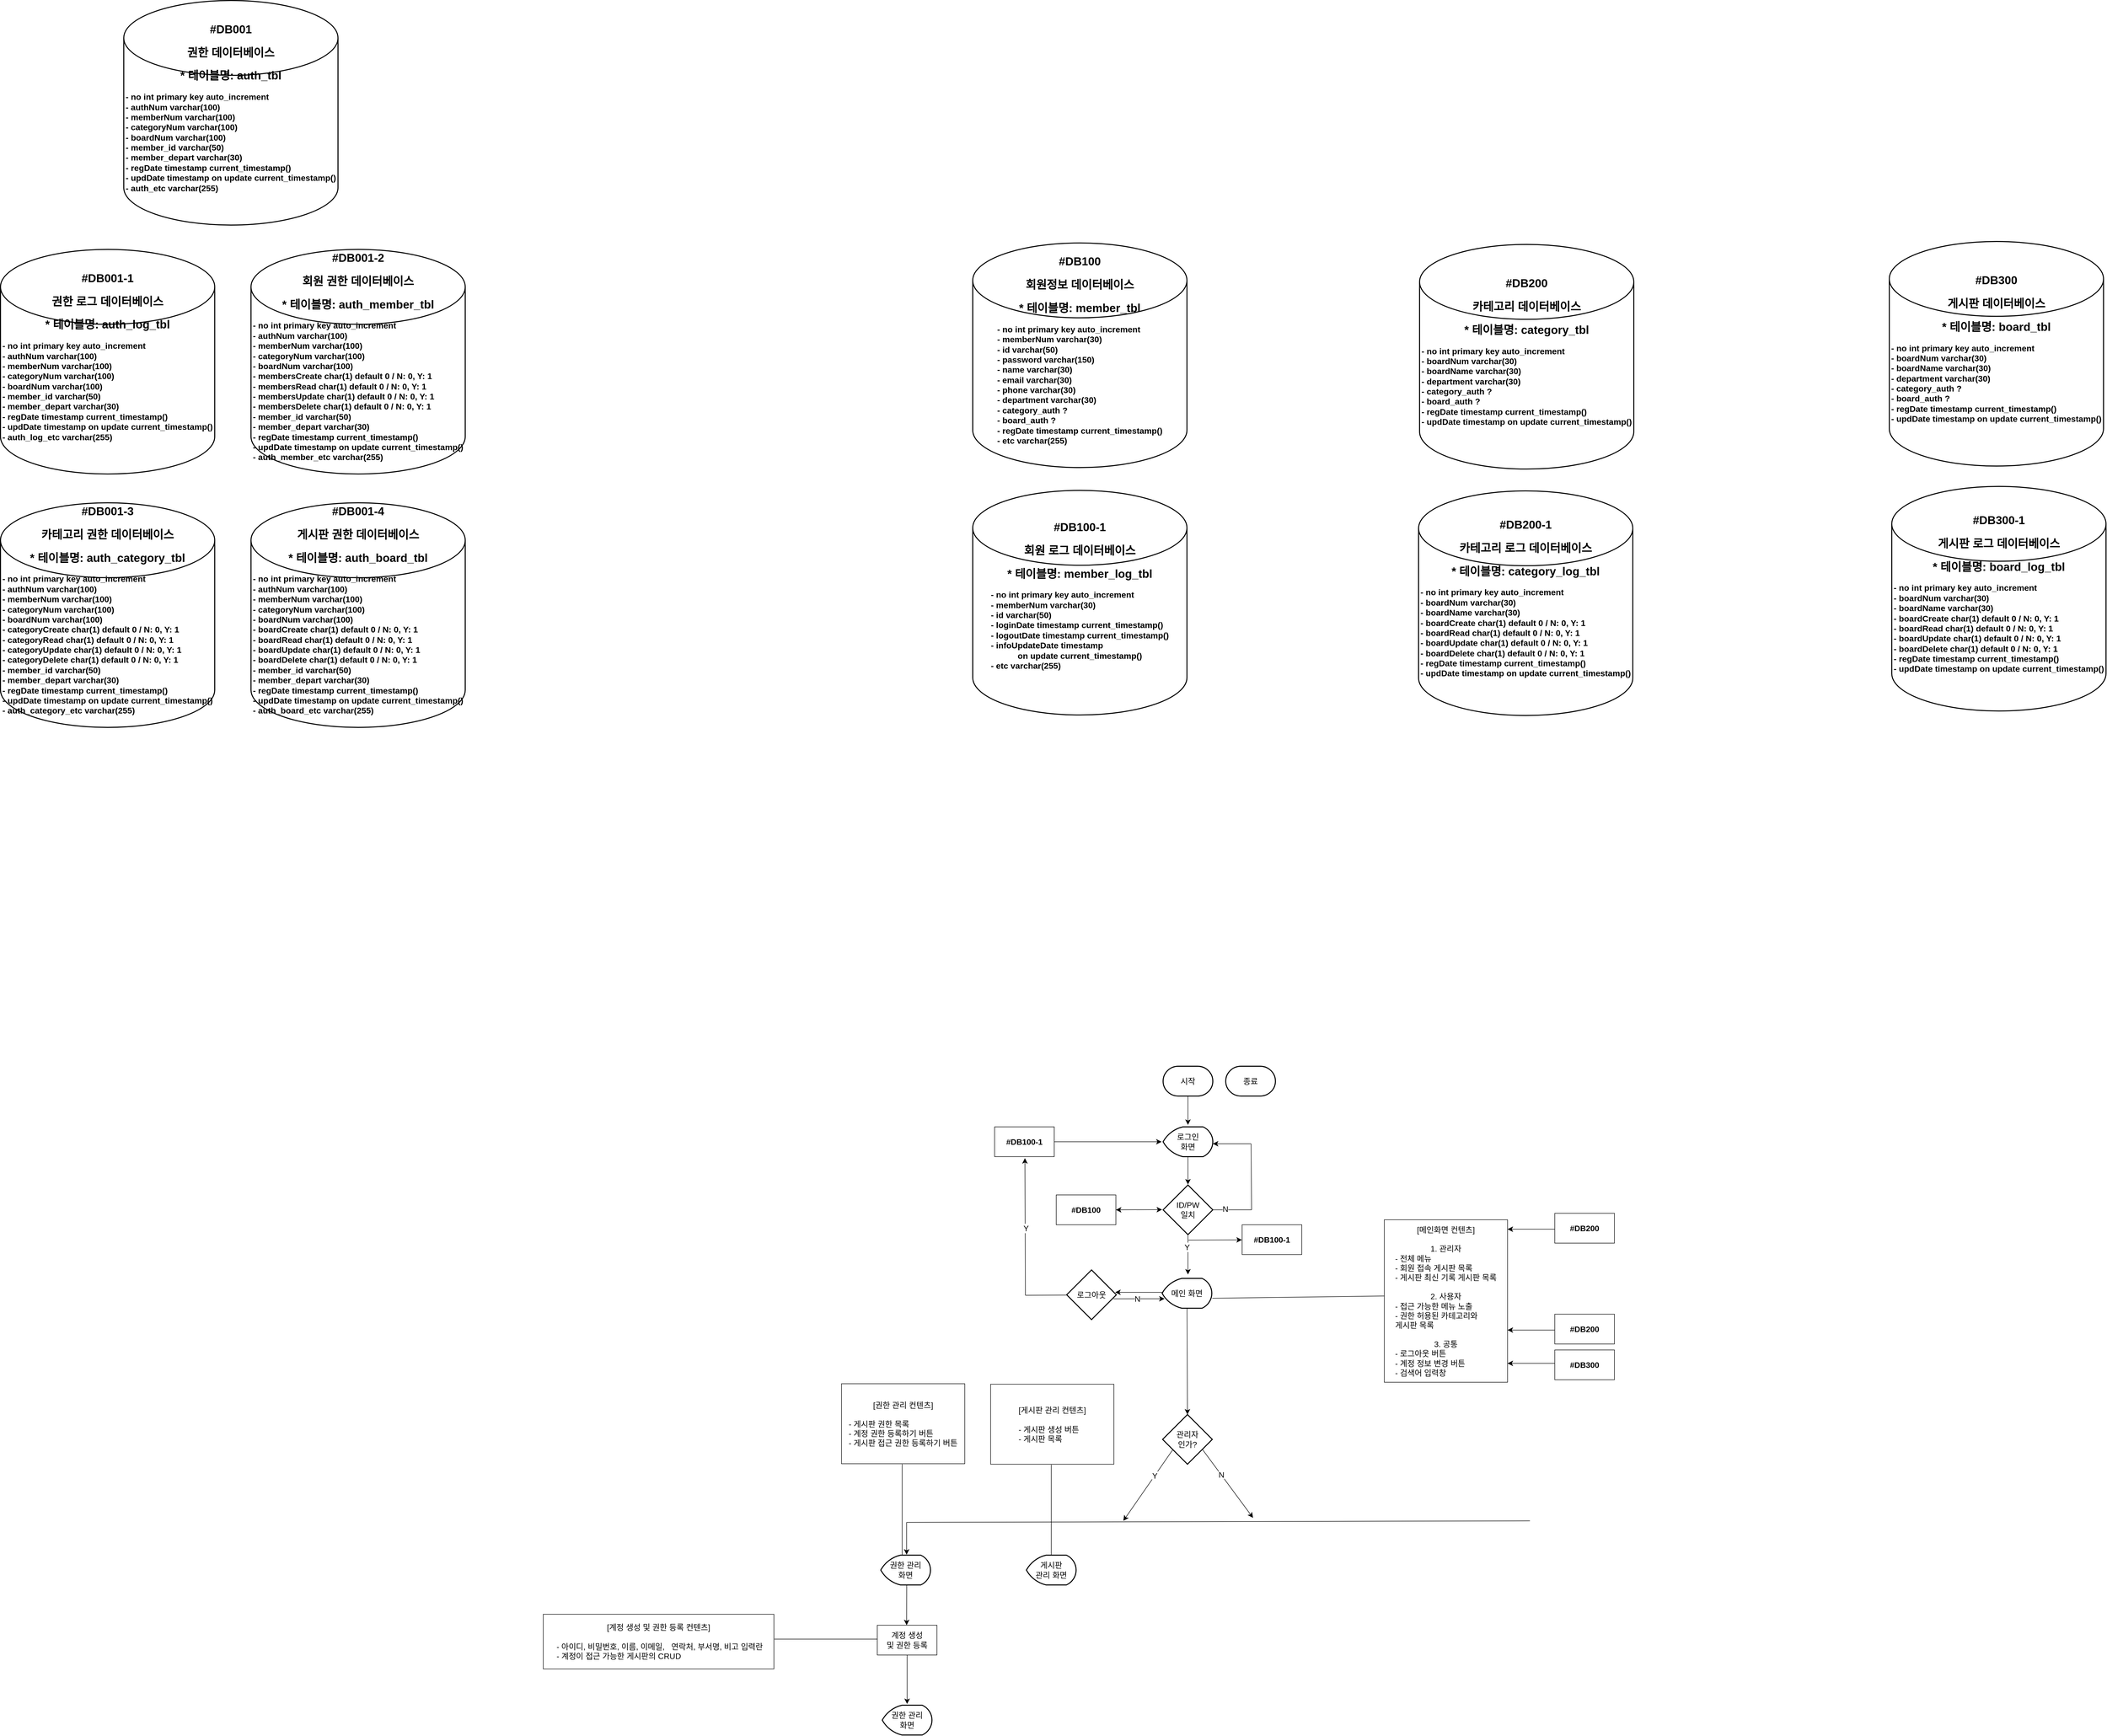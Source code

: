 <mxfile version="22.1.15" type="github">
  <diagram name="페이지-1" id="CfTsEdYrUQADP-SYxcvu">
    <mxGraphModel dx="3536" dy="3419" grid="0" gridSize="10" guides="1" tooltips="1" connect="1" arrows="1" fold="1" page="0" pageScale="1" pageWidth="827" pageHeight="1169" math="0" shadow="0">
      <root>
        <mxCell id="0" />
        <mxCell id="1" parent="0" />
        <mxCell id="3xwDAUw6dFbpl16PfHFc-6" style="edgeStyle=none;curved=1;rounded=0;orthogonalLoop=1;jettySize=auto;html=1;fontSize=12;startSize=8;endSize=8;" parent="1" edge="1">
          <mxGeometry relative="1" as="geometry">
            <mxPoint x="4" y="-309.996" as="targetPoint" />
            <mxPoint x="4" y="-367" as="sourcePoint" />
          </mxGeometry>
        </mxCell>
        <mxCell id="3xwDAUw6dFbpl16PfHFc-10" style="edgeStyle=none;curved=1;rounded=0;orthogonalLoop=1;jettySize=auto;html=1;fontSize=12;startSize=8;endSize=8;" parent="1" source="3xwDAUw6dFbpl16PfHFc-9" edge="1">
          <mxGeometry relative="1" as="geometry">
            <mxPoint x="4" y="-189.996" as="targetPoint" />
          </mxGeometry>
        </mxCell>
        <mxCell id="3xwDAUw6dFbpl16PfHFc-9" value="로그인&lt;br&gt;화면" style="strokeWidth=2;html=1;shape=mxgraph.flowchart.display;whiteSpace=wrap;fontSize=16;" parent="1" vertex="1">
          <mxGeometry x="-46" y="-306" width="100" height="60" as="geometry" />
        </mxCell>
        <mxCell id="3xwDAUw6dFbpl16PfHFc-12" value="시작" style="strokeWidth=2;html=1;shape=mxgraph.flowchart.terminator;whiteSpace=wrap;fontSize=16;" parent="1" vertex="1">
          <mxGeometry x="-46" y="-428" width="100" height="60" as="geometry" />
        </mxCell>
        <mxCell id="3xwDAUw6dFbpl16PfHFc-13" value="종료" style="strokeWidth=2;html=1;shape=mxgraph.flowchart.terminator;whiteSpace=wrap;fontSize=16;" parent="1" vertex="1">
          <mxGeometry x="80" y="-428" width="100" height="60" as="geometry" />
        </mxCell>
        <mxCell id="3xwDAUw6dFbpl16PfHFc-21" style="edgeStyle=none;curved=1;rounded=0;orthogonalLoop=1;jettySize=auto;html=1;fontSize=12;startSize=8;endSize=8;" parent="1" source="3xwDAUw6dFbpl16PfHFc-14" edge="1">
          <mxGeometry relative="1" as="geometry">
            <mxPoint x="4.0" y="-8.823" as="targetPoint" />
          </mxGeometry>
        </mxCell>
        <mxCell id="3xwDAUw6dFbpl16PfHFc-22" value="Y" style="edgeLabel;html=1;align=center;verticalAlign=middle;resizable=0;points=[];fontSize=16;" parent="3xwDAUw6dFbpl16PfHFc-21" vertex="1" connectable="0">
          <mxGeometry x="-0.376" y="-2" relative="1" as="geometry">
            <mxPoint as="offset" />
          </mxGeometry>
        </mxCell>
        <mxCell id="3xwDAUw6dFbpl16PfHFc-14" value="ID/PW&lt;br&gt;일치" style="strokeWidth=2;html=1;shape=mxgraph.flowchart.decision;whiteSpace=wrap;fontSize=16;" parent="1" vertex="1">
          <mxGeometry x="-46" y="-189" width="100" height="100" as="geometry" />
        </mxCell>
        <mxCell id="3xwDAUw6dFbpl16PfHFc-16" value="" style="endArrow=none;html=1;rounded=0;fontSize=12;startSize=8;endSize=8;curved=1;" parent="1" edge="1">
          <mxGeometry width="50" height="50" relative="1" as="geometry">
            <mxPoint x="54" y="-139" as="sourcePoint" />
            <mxPoint x="132" y="-139" as="targetPoint" />
          </mxGeometry>
        </mxCell>
        <mxCell id="3xwDAUw6dFbpl16PfHFc-20" value="N" style="edgeLabel;html=1;align=center;verticalAlign=middle;resizable=0;points=[];fontSize=16;" parent="3xwDAUw6dFbpl16PfHFc-16" vertex="1" connectable="0">
          <mxGeometry x="-0.354" y="2" relative="1" as="geometry">
            <mxPoint as="offset" />
          </mxGeometry>
        </mxCell>
        <mxCell id="3xwDAUw6dFbpl16PfHFc-17" value="" style="endArrow=none;html=1;rounded=0;fontSize=12;startSize=8;endSize=8;curved=1;" parent="1" edge="1">
          <mxGeometry width="50" height="50" relative="1" as="geometry">
            <mxPoint x="131" y="-272" as="sourcePoint" />
            <mxPoint x="132" y="-139" as="targetPoint" />
          </mxGeometry>
        </mxCell>
        <mxCell id="3xwDAUw6dFbpl16PfHFc-19" value="" style="endArrow=classic;html=1;rounded=0;fontSize=12;startSize=8;endSize=8;curved=1;" parent="1" edge="1">
          <mxGeometry width="50" height="50" relative="1" as="geometry">
            <mxPoint x="131" y="-272" as="sourcePoint" />
            <mxPoint x="54" y="-272" as="targetPoint" />
          </mxGeometry>
        </mxCell>
        <mxCell id="3xwDAUw6dFbpl16PfHFc-29" value="&lt;b style=&quot;font-size: 23px;&quot;&gt;#DB100&lt;/b&gt;&lt;br&gt;&lt;br&gt;&lt;b style=&quot;font-size: 23px;&quot;&gt;회원정보 데이터베이스&lt;/b&gt;&lt;br&gt;&lt;br&gt;&lt;b style=&quot;font-size: 23px;&quot;&gt;* 테이블명: member_tbl&lt;/b&gt;&lt;br&gt;&lt;br&gt;&lt;div style=&quot;text-align: left; font-size: 17px;&quot;&gt;&lt;b style=&quot;&quot;&gt;&lt;font style=&quot;font-size: 17px;&quot;&gt;- no int primary key auto_increment&lt;/font&gt;&lt;/b&gt;&lt;/div&gt;&lt;div style=&quot;text-align: left;&quot;&gt;&lt;b style=&quot;border-color: var(--border-color); background-color: initial;&quot;&gt;&lt;font style=&quot;font-size: 17px;&quot;&gt;- memberNum varchar(30)&lt;/font&gt;&lt;/b&gt;&lt;b style=&quot;font-size: 17px;&quot;&gt;&lt;font style=&quot;font-size: 17px;&quot;&gt;&lt;br&gt;&lt;/font&gt;&lt;/b&gt;&lt;/div&gt;&lt;div style=&quot;text-align: left; font-size: 17px;&quot;&gt;&lt;b&gt;&lt;font style=&quot;font-size: 17px;&quot;&gt;- id varchar(50)&lt;/font&gt;&lt;/b&gt;&lt;/div&gt;&lt;div style=&quot;text-align: left; font-size: 17px;&quot;&gt;&lt;b&gt;&lt;font style=&quot;font-size: 17px;&quot;&gt;- password varchar(150)&lt;/font&gt;&lt;/b&gt;&lt;/div&gt;&lt;div style=&quot;text-align: left; font-size: 17px;&quot;&gt;&lt;b&gt;&lt;font style=&quot;font-size: 17px;&quot;&gt;- name varchar(30)&lt;/font&gt;&lt;/b&gt;&lt;/div&gt;&lt;div style=&quot;text-align: left; font-size: 17px;&quot;&gt;&lt;b&gt;&lt;font style=&quot;font-size: 17px;&quot;&gt;- email varchar(30)&lt;/font&gt;&lt;/b&gt;&lt;/div&gt;&lt;div style=&quot;text-align: left; font-size: 17px;&quot;&gt;&lt;b&gt;&lt;font style=&quot;font-size: 17px;&quot;&gt;- phone varchar(30)&lt;/font&gt;&lt;/b&gt;&lt;/div&gt;&lt;div style=&quot;text-align: left; font-size: 17px;&quot;&gt;&lt;b&gt;&lt;font style=&quot;font-size: 17px;&quot;&gt;- department varchar(30)&lt;/font&gt;&lt;/b&gt;&lt;/div&gt;&lt;div style=&quot;text-align: left; font-size: 17px;&quot;&gt;&lt;b&gt;&lt;font style=&quot;font-size: 17px;&quot;&gt;- category_auth ?&lt;/font&gt;&lt;/b&gt;&lt;/div&gt;&lt;div style=&quot;text-align: left; font-size: 17px;&quot;&gt;&lt;b&gt;&lt;font style=&quot;font-size: 17px;&quot;&gt;- board_auth ?&lt;/font&gt;&lt;/b&gt;&lt;/div&gt;&lt;div style=&quot;text-align: left; font-size: 17px;&quot;&gt;&lt;b style=&quot;&quot;&gt;&lt;font style=&quot;font-size: 17px;&quot;&gt;- regDate timestamp&amp;nbsp;&lt;font style=&quot;font-size: 17px;&quot;&gt;current_timestamp()&lt;/font&gt;&lt;/font&gt;&lt;/b&gt;&lt;/div&gt;&lt;div style=&quot;text-align: left; font-size: 17px;&quot;&gt;&lt;b style=&quot;&quot;&gt;&lt;font style=&quot;font-size: 17px;&quot;&gt;&lt;font style=&quot;font-size: 17px;&quot;&gt;- etc varchar(255)&lt;/font&gt;&lt;/font&gt;&lt;/b&gt;&lt;/div&gt;&lt;div style=&quot;text-align: left;&quot;&gt;&lt;br&gt;&lt;/div&gt;" style="strokeWidth=2;html=1;shape=mxgraph.flowchart.database;whiteSpace=wrap;fontSize=16;" parent="1" vertex="1">
          <mxGeometry x="-429" y="-2085" width="431" height="452" as="geometry" />
        </mxCell>
        <mxCell id="3xwDAUw6dFbpl16PfHFc-33" value="&lt;b&gt;#DB100&lt;/b&gt;" style="rounded=0;whiteSpace=wrap;html=1;fontSize=16;" parent="1" vertex="1">
          <mxGeometry x="-261" y="-169" width="120" height="60" as="geometry" />
        </mxCell>
        <mxCell id="3xwDAUw6dFbpl16PfHFc-34" value="" style="endArrow=classic;startArrow=classic;html=1;rounded=0;fontSize=12;startSize=8;endSize=8;curved=1;exitX=1;exitY=0.5;exitDx=0;exitDy=0;" parent="1" source="3xwDAUw6dFbpl16PfHFc-33" edge="1">
          <mxGeometry width="50" height="50" relative="1" as="geometry">
            <mxPoint x="-130" y="-139.42" as="sourcePoint" />
            <mxPoint x="-48" y="-139.42" as="targetPoint" />
          </mxGeometry>
        </mxCell>
        <mxCell id="3xwDAUw6dFbpl16PfHFc-43" value="&lt;b style=&quot;font-size: 23px;&quot;&gt;#DB100-1&lt;/b&gt;&lt;br&gt;&lt;br&gt;&lt;b style=&quot;font-size: 23px;&quot;&gt;회원 로그 데이터베이스&lt;/b&gt;&lt;br&gt;&lt;br&gt;&lt;b style=&quot;font-size: 23px;&quot;&gt;* 테이블명: member_log_tbl&lt;br&gt;&lt;/b&gt;&lt;br&gt;&lt;div style=&quot;text-align: left; font-weight: bold; font-size: 17px;&quot;&gt;&lt;font style=&quot;font-size: 17px;&quot;&gt;&lt;b style=&quot;background-color: initial;&quot;&gt;&lt;font style=&quot;font-size: 17px;&quot;&gt;- no int primary key&amp;nbsp;&lt;/font&gt;&lt;/b&gt;&lt;b style=&quot;background-color: initial;&quot;&gt;auto_increment&lt;/b&gt;&lt;/font&gt;&lt;/div&gt;&lt;div style=&quot;text-align: left; font-weight: bold; font-size: 17px;&quot;&gt;&lt;b style=&quot;background-color: initial;&quot;&gt;&lt;font style=&quot;font-size: 17px;&quot;&gt;- memberNum varchar(30)&lt;/font&gt;&lt;/b&gt;&lt;/div&gt;&lt;div style=&quot;text-align: left; font-weight: bold; font-size: 17px;&quot;&gt;&lt;b style=&quot;background-color: initial;&quot;&gt;&lt;font style=&quot;font-size: 17px;&quot;&gt;- id varchar(50)&lt;/font&gt;&lt;/b&gt;&lt;/div&gt;&lt;div style=&quot;text-align: left; font-weight: bold; font-size: 17px;&quot;&gt;&lt;b style=&quot;background-color: initial;&quot;&gt;&lt;font style=&quot;font-size: 17px;&quot;&gt;- loginDate timestamp&amp;nbsp;&lt;/font&gt;&lt;/b&gt;&lt;b style=&quot;background-color: initial;&quot;&gt;current_timestamp()&lt;/b&gt;&lt;/div&gt;&lt;div style=&quot;text-align: left; font-weight: bold; font-size: 17px;&quot;&gt;&lt;b style=&quot;background-color: initial;&quot;&gt;&lt;font style=&quot;font-size: 17px;&quot;&gt;- logoutDate timestamp&amp;nbsp;&lt;/font&gt;&lt;/b&gt;&lt;b style=&quot;background-color: initial;&quot;&gt;current_timestamp()&lt;/b&gt;&lt;/div&gt;&lt;div style=&quot;text-align: left; font-weight: bold; font-size: 17px;&quot;&gt;&lt;b style=&quot;background-color: initial;&quot;&gt;- infoUpdateDate timestamp&amp;nbsp;&lt;/b&gt;&lt;/div&gt;&lt;b style=&quot;border-color: var(--border-color); font-size: 17px; text-align: left;&quot;&gt;on update current_timestamp()&lt;/b&gt;&lt;div style=&quot;text-align: left; font-weight: bold; font-size: 17px;&quot;&gt;&lt;b style=&quot;background-color: initial;&quot;&gt;- etc varchar(255)&lt;/b&gt;&lt;/div&gt;&lt;div style=&quot;text-align: left;&quot;&gt;&lt;span style=&quot;font-size: 23px;&quot;&gt;&lt;b&gt;&lt;br&gt;&lt;/b&gt;&lt;/span&gt;&lt;/div&gt;" style="strokeWidth=2;html=1;shape=mxgraph.flowchart.database;whiteSpace=wrap;fontSize=16;" parent="1" vertex="1">
          <mxGeometry x="-429" y="-1587" width="431" height="452" as="geometry" />
        </mxCell>
        <mxCell id="3xwDAUw6dFbpl16PfHFc-57" value="" style="endArrow=classic;html=1;rounded=0;fontSize=12;startSize=8;endSize=8;curved=1;" parent="1" source="3xwDAUw6dFbpl16PfHFc-63" edge="1">
          <mxGeometry width="50" height="50" relative="1" as="geometry">
            <mxPoint x="-327" y="-276" as="sourcePoint" />
            <mxPoint x="-49" y="-276" as="targetPoint" />
          </mxGeometry>
        </mxCell>
        <mxCell id="3xwDAUw6dFbpl16PfHFc-64" value="" style="endArrow=classic;html=1;rounded=0;fontSize=12;startSize=8;endSize=8;curved=1;" parent="1" target="3xwDAUw6dFbpl16PfHFc-63" edge="1">
          <mxGeometry width="50" height="50" relative="1" as="geometry">
            <mxPoint x="-327" y="-276" as="sourcePoint" />
            <mxPoint x="-49" y="-276" as="targetPoint" />
          </mxGeometry>
        </mxCell>
        <mxCell id="giarZqFVq59d_r4smIDB-24" style="edgeStyle=none;curved=1;rounded=0;orthogonalLoop=1;jettySize=auto;html=1;fontSize=12;startSize=8;endSize=8;" edge="1" parent="1">
          <mxGeometry relative="1" as="geometry">
            <mxPoint x="-126" y="487" as="targetPoint" />
            <mxPoint x="-26" y="343" as="sourcePoint" />
          </mxGeometry>
        </mxCell>
        <mxCell id="giarZqFVq59d_r4smIDB-25" value="Y" style="edgeLabel;html=1;align=center;verticalAlign=middle;resizable=0;points=[];fontSize=16;" vertex="1" connectable="0" parent="giarZqFVq59d_r4smIDB-24">
          <mxGeometry x="-0.267" relative="1" as="geometry">
            <mxPoint as="offset" />
          </mxGeometry>
        </mxCell>
        <mxCell id="3xwDAUw6dFbpl16PfHFc-27" value="관리자&lt;br&gt;인가?" style="strokeWidth=2;html=1;shape=mxgraph.flowchart.decision;whiteSpace=wrap;fontSize=16;" parent="1" vertex="1">
          <mxGeometry x="-47" y="273" width="100" height="100" as="geometry" />
        </mxCell>
        <mxCell id="3xwDAUw6dFbpl16PfHFc-63" value="&lt;b&gt;#DB100-1&lt;/b&gt;" style="rounded=0;whiteSpace=wrap;html=1;fontSize=16;" parent="1" vertex="1">
          <mxGeometry x="-385" y="-306" width="120" height="60" as="geometry" />
        </mxCell>
        <mxCell id="giarZqFVq59d_r4smIDB-16" value="" style="group" vertex="1" connectable="0" parent="1">
          <mxGeometry x="5" y="-109" width="228" height="60" as="geometry" />
        </mxCell>
        <mxCell id="giarZqFVq59d_r4smIDB-12" style="edgeStyle=none;curved=1;rounded=0;orthogonalLoop=1;jettySize=auto;html=1;fontSize=12;startSize=8;endSize=8;" edge="1" parent="giarZqFVq59d_r4smIDB-16">
          <mxGeometry relative="1" as="geometry">
            <mxPoint x="107.573" y="30.5" as="targetPoint" />
            <mxPoint y="31" as="sourcePoint" />
          </mxGeometry>
        </mxCell>
        <mxCell id="giarZqFVq59d_r4smIDB-11" value="&lt;b&gt;#DB100-1&lt;/b&gt;" style="rounded=0;whiteSpace=wrap;html=1;fontSize=16;" vertex="1" parent="giarZqFVq59d_r4smIDB-16">
          <mxGeometry x="108" width="120" height="60" as="geometry" />
        </mxCell>
        <mxCell id="3xwDAUw6dFbpl16PfHFc-54" value="" style="endArrow=none;html=1;rounded=0;fontSize=12;startSize=8;endSize=8;curved=1;" parent="1" edge="1">
          <mxGeometry width="50" height="50" relative="1" as="geometry">
            <mxPoint x="-323" y="33" as="sourcePoint" />
            <mxPoint x="-241" y="32.58" as="targetPoint" />
          </mxGeometry>
        </mxCell>
        <mxCell id="3xwDAUw6dFbpl16PfHFc-46" style="edgeStyle=none;curved=1;rounded=0;orthogonalLoop=1;jettySize=auto;html=1;fontSize=12;startSize=8;endSize=8;" parent="1" edge="1">
          <mxGeometry relative="1" as="geometry">
            <mxPoint x="-142.404" y="27" as="targetPoint" />
            <mxPoint x="-48" y="27.0" as="sourcePoint" />
          </mxGeometry>
        </mxCell>
        <mxCell id="giarZqFVq59d_r4smIDB-22" style="edgeStyle=none;curved=1;rounded=0;orthogonalLoop=1;jettySize=auto;html=1;fontSize=12;startSize=8;endSize=8;entryX=0.5;entryY=0;entryDx=0;entryDy=0;entryPerimeter=0;" edge="1" parent="1" source="3xwDAUw6dFbpl16PfHFc-25" target="3xwDAUw6dFbpl16PfHFc-27">
          <mxGeometry relative="1" as="geometry">
            <mxPoint x="2" y="111.521" as="targetPoint" />
          </mxGeometry>
        </mxCell>
        <mxCell id="3xwDAUw6dFbpl16PfHFc-25" value="메인 화면" style="strokeWidth=2;html=1;shape=mxgraph.flowchart.display;whiteSpace=wrap;fontSize=16;" parent="1" vertex="1">
          <mxGeometry x="-48" y="-1" width="100" height="60" as="geometry" />
        </mxCell>
        <mxCell id="3xwDAUw6dFbpl16PfHFc-51" style="edgeStyle=none;curved=1;rounded=0;orthogonalLoop=1;jettySize=auto;html=1;fontSize=12;startSize=8;endSize=8;exitX=0.942;exitY=0.581;exitDx=0;exitDy=0;exitPerimeter=0;" parent="1" source="3xwDAUw6dFbpl16PfHFc-50" edge="1">
          <mxGeometry relative="1" as="geometry">
            <mxPoint x="-138" y="40" as="sourcePoint" />
            <mxPoint x="-43" y="40" as="targetPoint" />
          </mxGeometry>
        </mxCell>
        <mxCell id="3xwDAUw6dFbpl16PfHFc-53" value="N" style="edgeLabel;html=1;align=center;verticalAlign=middle;resizable=0;points=[];fontSize=16;" parent="3xwDAUw6dFbpl16PfHFc-51" vertex="1" connectable="0">
          <mxGeometry x="-0.073" relative="1" as="geometry">
            <mxPoint as="offset" />
          </mxGeometry>
        </mxCell>
        <mxCell id="3xwDAUw6dFbpl16PfHFc-65" value="" style="endArrow=classic;html=1;rounded=0;fontSize=12;startSize=8;endSize=8;curved=1;" parent="1" edge="1">
          <mxGeometry width="50" height="50" relative="1" as="geometry">
            <mxPoint x="-323" y="33" as="sourcePoint" />
            <mxPoint x="-324" y="-243" as="targetPoint" />
          </mxGeometry>
        </mxCell>
        <mxCell id="3xwDAUw6dFbpl16PfHFc-66" value="Y" style="edgeLabel;html=1;align=center;verticalAlign=middle;resizable=0;points=[];fontSize=16;" parent="3xwDAUw6dFbpl16PfHFc-65" vertex="1" connectable="0">
          <mxGeometry x="-0.019" y="-1" relative="1" as="geometry">
            <mxPoint as="offset" />
          </mxGeometry>
        </mxCell>
        <mxCell id="3xwDAUw6dFbpl16PfHFc-50" value="로그아웃" style="strokeWidth=2;html=1;shape=mxgraph.flowchart.decision;whiteSpace=wrap;fontSize=16;" parent="1" vertex="1">
          <mxGeometry x="-240" y="-18" width="100" height="100" as="geometry" />
        </mxCell>
        <mxCell id="giarZqFVq59d_r4smIDB-27" style="edgeStyle=none;curved=1;rounded=0;orthogonalLoop=1;jettySize=auto;html=1;fontSize=12;startSize=8;endSize=8;" edge="1" parent="1">
          <mxGeometry relative="1" as="geometry">
            <mxPoint x="135" y="481" as="targetPoint" />
            <mxPoint x="33" y="343" as="sourcePoint" />
          </mxGeometry>
        </mxCell>
        <mxCell id="giarZqFVq59d_r4smIDB-28" value="N" style="edgeLabel;html=1;align=center;verticalAlign=middle;resizable=0;points=[];fontSize=16;" vertex="1" connectable="0" parent="giarZqFVq59d_r4smIDB-27">
          <mxGeometry x="-0.267" relative="1" as="geometry">
            <mxPoint as="offset" />
          </mxGeometry>
        </mxCell>
        <mxCell id="3xwDAUw6dFbpl16PfHFc-60" value="게시판&lt;br&gt;관리 화면" style="strokeWidth=2;html=1;shape=mxgraph.flowchart.display;whiteSpace=wrap;fontSize=16;" parent="1" vertex="1">
          <mxGeometry x="-321" y="556" width="100" height="60" as="geometry" />
        </mxCell>
        <mxCell id="3xwDAUw6dFbpl16PfHFc-68" value="" style="endArrow=none;html=1;rounded=0;fontSize=12;startSize=8;endSize=8;curved=1;" parent="1" edge="1">
          <mxGeometry width="50" height="50" relative="1" as="geometry">
            <mxPoint x="-562" y="490" as="sourcePoint" />
            <mxPoint x="692" y="487" as="targetPoint" />
          </mxGeometry>
        </mxCell>
        <mxCell id="3xwDAUw6dFbpl16PfHFc-78" style="edgeStyle=none;curved=1;rounded=0;orthogonalLoop=1;jettySize=auto;html=1;fontSize=12;startSize=8;endSize=8;" parent="1" edge="1">
          <mxGeometry relative="1" as="geometry">
            <mxPoint x="-562" y="555" as="targetPoint" />
            <mxPoint x="-562" y="490" as="sourcePoint" />
          </mxGeometry>
        </mxCell>
        <mxCell id="3xwDAUw6dFbpl16PfHFc-84" style="edgeStyle=none;curved=1;rounded=0;orthogonalLoop=1;jettySize=auto;html=1;fontSize=12;startSize=8;endSize=8;exitX=0.522;exitY=1.002;exitDx=0;exitDy=0;exitPerimeter=0;" parent="1" source="3xwDAUw6dFbpl16PfHFc-80" edge="1">
          <mxGeometry relative="1" as="geometry">
            <mxPoint x="-562" y="697" as="targetPoint" />
            <mxPoint x="-562" y="514" as="sourcePoint" />
          </mxGeometry>
        </mxCell>
        <mxCell id="3xwDAUw6dFbpl16PfHFc-80" value="권한 관리&lt;br&gt;화면" style="strokeWidth=2;html=1;shape=mxgraph.flowchart.display;whiteSpace=wrap;fontSize=16;" parent="1" vertex="1">
          <mxGeometry x="-614" y="556" width="100" height="60" as="geometry" />
        </mxCell>
        <mxCell id="giarZqFVq59d_r4smIDB-34" style="edgeStyle=none;curved=1;rounded=0;orthogonalLoop=1;jettySize=auto;html=1;fontSize=12;startSize=8;endSize=8;" edge="1" parent="1" source="3xwDAUw6dFbpl16PfHFc-85">
          <mxGeometry relative="1" as="geometry">
            <mxPoint x="-561" y="855.559" as="targetPoint" />
          </mxGeometry>
        </mxCell>
        <mxCell id="3xwDAUw6dFbpl16PfHFc-85" value="계정 생성 &lt;br&gt;및 권한 등록" style="rounded=0;whiteSpace=wrap;html=1;fontSize=16;" parent="1" vertex="1">
          <mxGeometry x="-621" y="697" width="120" height="60" as="geometry" />
        </mxCell>
        <mxCell id="3xwDAUw6dFbpl16PfHFc-87" value="[계정 생성 및 권한 등록 컨텐츠]&lt;br&gt;&lt;br&gt;&lt;div style=&quot;text-align: left;&quot;&gt;&lt;span style=&quot;background-color: initial;&quot;&gt;&amp;nbsp;- 아이디, 비밀번호, 이름, 이메일,&amp;nbsp; &amp;nbsp;연락처, 부서명, 비고 입력란&lt;/span&gt;&lt;/div&gt;&lt;div style=&quot;text-align: left;&quot;&gt;&lt;span style=&quot;background-color: initial;&quot;&gt;&amp;nbsp;- 계정이 접근 가능한 게시판의 CRUD&lt;/span&gt;&lt;span style=&quot;background-color: initial;&quot;&gt;&amp;nbsp;&lt;/span&gt;&lt;/div&gt;" style="rounded=0;whiteSpace=wrap;html=1;fontSize=16;" parent="1" vertex="1">
          <mxGeometry x="-1293" y="675" width="464" height="110" as="geometry" />
        </mxCell>
        <mxCell id="3xwDAUw6dFbpl16PfHFc-89" value="" style="endArrow=none;html=1;rounded=0;fontSize=12;startSize=8;endSize=8;curved=1;" parent="1" edge="1">
          <mxGeometry width="50" height="50" relative="1" as="geometry">
            <mxPoint x="-828" y="725" as="sourcePoint" />
            <mxPoint x="-621" y="725" as="targetPoint" />
          </mxGeometry>
        </mxCell>
        <mxCell id="3xwDAUw6dFbpl16PfHFc-82" value="" style="endArrow=none;html=1;rounded=0;fontSize=12;startSize=8;endSize=8;curved=1;" parent="1" edge="1">
          <mxGeometry width="50" height="50" relative="1" as="geometry">
            <mxPoint x="-571" y="373" as="sourcePoint" />
            <mxPoint x="-571" y="555" as="targetPoint" />
          </mxGeometry>
        </mxCell>
        <mxCell id="3xwDAUw6dFbpl16PfHFc-81" value="[권한 관리 컨텐츠]&lt;br&gt;&lt;br&gt;&lt;div style=&quot;text-align: left;&quot;&gt;&lt;span style=&quot;background-color: initial;&quot;&gt;- 게시판 권한 목록&lt;/span&gt;&lt;/div&gt;&lt;div style=&quot;text-align: left;&quot;&gt;&lt;span style=&quot;background-color: initial;&quot;&gt;- 계정 권한 등록하기 버튼&lt;/span&gt;&lt;/div&gt;&lt;div style=&quot;text-align: left;&quot;&gt;&lt;span style=&quot;background-color: initial;&quot;&gt;- 게시판 접근 권한 등록하기 버튼&lt;/span&gt;&lt;/div&gt;" style="rounded=0;whiteSpace=wrap;html=1;fontSize=16;" parent="1" vertex="1">
          <mxGeometry x="-693" y="211" width="248" height="161" as="geometry" />
        </mxCell>
        <mxCell id="3xwDAUw6dFbpl16PfHFc-26" value="" style="endArrow=none;html=1;rounded=0;fontSize=12;startSize=8;endSize=8;curved=1;entryX=0.999;entryY=0.459;entryDx=0;entryDy=0;entryPerimeter=0;" parent="1" target="3xwDAUw6dFbpl16PfHFc-40" edge="1">
          <mxGeometry width="50" height="50" relative="1" as="geometry">
            <mxPoint x="53" y="39" as="sourcePoint" />
            <mxPoint x="-129" y="40" as="targetPoint" />
          </mxGeometry>
        </mxCell>
        <mxCell id="3xwDAUw6dFbpl16PfHFc-40" value="[메인화면 컨텐츠]&lt;br style=&quot;font-size: 10px;&quot;&gt;&lt;br style=&quot;font-size: 10px;&quot;&gt;1. 관리자&lt;br&gt;&lt;div style=&quot;text-align: left;&quot;&gt;&lt;span style=&quot;background-color: initial;&quot;&gt;- 전체 메뉴&lt;/span&gt;&lt;/div&gt;&lt;div style=&quot;text-align: left;&quot;&gt;&lt;span style=&quot;background-color: initial;&quot;&gt;- 회원 접속 게시판 목록&lt;/span&gt;&lt;/div&gt;&lt;div style=&quot;text-align: left;&quot;&gt;&lt;span style=&quot;background-color: initial;&quot;&gt;- 게시판 최신 기록 게시판 목록&lt;/span&gt;&lt;/div&gt;&lt;div style=&quot;text-align: left;&quot;&gt;&lt;/div&gt;&lt;br&gt;2. 사용자&lt;br&gt;&lt;div style=&quot;text-align: left;&quot;&gt;&lt;span style=&quot;background-color: initial;&quot;&gt;- 접근 가능한 메뉴 노출&lt;/span&gt;&lt;/div&gt;&lt;div style=&quot;text-align: left;&quot;&gt;&lt;span style=&quot;background-color: initial;&quot;&gt;- 권한 허용된 카테고리와&lt;/span&gt;&lt;/div&gt;&lt;div style=&quot;text-align: left;&quot;&gt;&lt;span style=&quot;background-color: initial;&quot;&gt;게시판 목록&lt;/span&gt;&lt;/div&gt;&lt;div style=&quot;text-align: left;&quot;&gt;&lt;br&gt;&lt;/div&gt;&lt;div style=&quot;&quot;&gt;&lt;span style=&quot;background-color: initial;&quot;&gt;3. 공통&lt;/span&gt;&lt;/div&gt;&lt;div style=&quot;text-align: left;&quot;&gt;&lt;span style=&quot;background-color: initial;&quot;&gt;- 로그아웃 버튼&lt;/span&gt;&lt;/div&gt;&lt;div style=&quot;text-align: left;&quot;&gt;&lt;span style=&quot;background-color: initial;&quot;&gt;- 계정 정보 변경 버튼&lt;/span&gt;&lt;/div&gt;&lt;div style=&quot;text-align: left;&quot;&gt;&lt;span style=&quot;background-color: initial;&quot;&gt;- 검색어 입력창&lt;/span&gt;&lt;/div&gt;" style="rounded=0;whiteSpace=wrap;html=1;fontSize=16;" parent="1" vertex="1">
          <mxGeometry x="399" y="-119" width="248" height="327" as="geometry" />
        </mxCell>
        <mxCell id="giarZqFVq59d_r4smIDB-7" style="edgeStyle=none;curved=1;rounded=0;orthogonalLoop=1;jettySize=auto;html=1;fontSize=12;startSize=8;endSize=8;" edge="1" parent="1">
          <mxGeometry relative="1" as="geometry">
            <mxPoint x="646.996" y="102.95" as="targetPoint" />
            <mxPoint x="741.4" y="102.95" as="sourcePoint" />
          </mxGeometry>
        </mxCell>
        <mxCell id="giarZqFVq59d_r4smIDB-8" value="&lt;b&gt;#DB300&lt;/b&gt;" style="rounded=0;whiteSpace=wrap;html=1;fontSize=16;" vertex="1" parent="1">
          <mxGeometry x="742" y="143" width="120" height="60" as="geometry" />
        </mxCell>
        <mxCell id="giarZqFVq59d_r4smIDB-9" value="&lt;b&gt;#DB200&lt;/b&gt;" style="rounded=0;whiteSpace=wrap;html=1;fontSize=16;" vertex="1" parent="1">
          <mxGeometry x="742" y="71" width="120" height="60" as="geometry" />
        </mxCell>
        <mxCell id="giarZqFVq59d_r4smIDB-10" style="edgeStyle=none;curved=1;rounded=0;orthogonalLoop=1;jettySize=auto;html=1;fontSize=12;startSize=8;endSize=8;" edge="1" parent="1">
          <mxGeometry relative="1" as="geometry">
            <mxPoint x="646.996" y="170" as="targetPoint" />
            <mxPoint x="741.4" y="170.0" as="sourcePoint" />
          </mxGeometry>
        </mxCell>
        <mxCell id="giarZqFVq59d_r4smIDB-31" value="" style="endArrow=none;html=1;rounded=0;fontSize=12;startSize=8;endSize=8;curved=1;" edge="1" parent="1">
          <mxGeometry width="50" height="50" relative="1" as="geometry">
            <mxPoint x="-271" y="374" as="sourcePoint" />
            <mxPoint x="-271" y="556" as="targetPoint" />
          </mxGeometry>
        </mxCell>
        <mxCell id="giarZqFVq59d_r4smIDB-32" value="[게시판 관리 컨텐츠]&lt;br&gt;&lt;br&gt;&lt;div style=&quot;text-align: left;&quot;&gt;&lt;span style=&quot;background-color: initial;&quot;&gt;- 게시판 생성 버튼&lt;br&gt;&lt;/span&gt;&lt;/div&gt;&lt;div style=&quot;text-align: left;&quot;&gt;&lt;span style=&quot;background-color: initial;&quot;&gt;- 게시판 목록&lt;/span&gt;&lt;/div&gt;" style="rounded=0;whiteSpace=wrap;html=1;fontSize=16;" vertex="1" parent="1">
          <mxGeometry x="-393" y="212" width="248" height="161" as="geometry" />
        </mxCell>
        <mxCell id="giarZqFVq59d_r4smIDB-35" value="권한 관리&lt;br&gt;화면" style="strokeWidth=2;html=1;shape=mxgraph.flowchart.display;whiteSpace=wrap;fontSize=16;" vertex="1" parent="1">
          <mxGeometry x="-611" y="858" width="100" height="60" as="geometry" />
        </mxCell>
        <mxCell id="giarZqFVq59d_r4smIDB-36" value="&lt;b style=&quot;font-size: 23px;&quot;&gt;#DB300&lt;/b&gt;&lt;br&gt;&lt;br&gt;&lt;b style=&quot;font-size: 23px;&quot;&gt;게시판 데이터베이스&lt;/b&gt;&lt;br&gt;&lt;br&gt;&lt;b style=&quot;font-size: 23px;&quot;&gt;* 테이블명: board_tbl&lt;/b&gt;&lt;br&gt;&lt;br&gt;&lt;div style=&quot;text-align: left; font-size: 17px;&quot;&gt;&lt;b style=&quot;&quot;&gt;&lt;font style=&quot;font-size: 17px;&quot;&gt;- no int primary key auto_increment&lt;/font&gt;&lt;/b&gt;&lt;/div&gt;&lt;div style=&quot;text-align: left; font-size: 17px;&quot;&gt;&lt;b style=&quot;border-color: var(--border-color); font-size: 16px; background-color: initial;&quot;&gt;&lt;font style=&quot;border-color: var(--border-color); font-size: 17px;&quot;&gt;- boardNum varchar(30)&lt;/font&gt;&lt;/b&gt;&lt;/div&gt;&lt;div style=&quot;text-align: left; font-size: 17px;&quot;&gt;&lt;b&gt;&lt;font style=&quot;font-size: 17px;&quot;&gt;- boardName varchar(30)&lt;/font&gt;&lt;/b&gt;&lt;/div&gt;&lt;div style=&quot;text-align: left; font-size: 17px;&quot;&gt;&lt;b&gt;&lt;font style=&quot;font-size: 17px;&quot;&gt;- department varchar(30)&lt;/font&gt;&lt;/b&gt;&lt;/div&gt;&lt;div style=&quot;text-align: left; font-size: 17px;&quot;&gt;&lt;b&gt;&lt;font style=&quot;font-size: 17px;&quot;&gt;- category_auth ?&lt;/font&gt;&lt;/b&gt;&lt;/div&gt;&lt;div style=&quot;text-align: left; font-size: 17px;&quot;&gt;&lt;b&gt;&lt;font style=&quot;font-size: 17px;&quot;&gt;- board_auth ?&lt;/font&gt;&lt;/b&gt;&lt;/div&gt;&lt;div style=&quot;text-align: left; font-size: 17px;&quot;&gt;&lt;b style=&quot;&quot;&gt;&lt;font style=&quot;font-size: 17px;&quot;&gt;- regDate timestamp&amp;nbsp;&lt;font style=&quot;font-size: 17px;&quot;&gt;current_timestamp()&lt;/font&gt;&lt;/font&gt;&lt;/b&gt;&lt;/div&gt;&lt;div style=&quot;text-align: left; font-size: 17px;&quot;&gt;&lt;b style=&quot;&quot;&gt;&lt;font style=&quot;font-size: 17px;&quot;&gt;&lt;font style=&quot;font-size: 17px;&quot;&gt;- updDate timestamp on update current_timestamp()&lt;/font&gt;&lt;/font&gt;&lt;/b&gt;&lt;/div&gt;&lt;div style=&quot;text-align: left;&quot;&gt;&lt;br&gt;&lt;/div&gt;" style="strokeWidth=2;html=1;shape=mxgraph.flowchart.database;whiteSpace=wrap;fontSize=16;" vertex="1" parent="1">
          <mxGeometry x="1415" y="-2088" width="431" height="452" as="geometry" />
        </mxCell>
        <mxCell id="giarZqFVq59d_r4smIDB-37" value="&lt;b style=&quot;font-size: 23px;&quot;&gt;#DB001&lt;/b&gt;&lt;br&gt;&lt;br&gt;&lt;b style=&quot;font-size: 23px;&quot;&gt;권한 데이터베이스&lt;/b&gt;&lt;br&gt;&lt;br&gt;&lt;b style=&quot;font-size: 23px;&quot;&gt;* 테이블명: auth_tbl&lt;/b&gt;&lt;br&gt;&lt;br&gt;&lt;div style=&quot;text-align: left; font-size: 17px;&quot;&gt;&lt;b style=&quot;&quot;&gt;&lt;font style=&quot;font-size: 17px;&quot;&gt;- no int primary key auto_increment&lt;/font&gt;&lt;/b&gt;&lt;/div&gt;&lt;div style=&quot;text-align: left; font-size: 17px;&quot;&gt;&lt;b style=&quot;&quot;&gt;&lt;font style=&quot;font-size: 17px;&quot;&gt;- authNum varchar(100)&lt;/font&gt;&lt;/b&gt;&lt;/div&gt;&lt;div style=&quot;text-align: left;&quot;&gt;&lt;b style=&quot;border-color: var(--border-color); background-color: initial;&quot;&gt;&lt;font style=&quot;font-size: 17px;&quot;&gt;- memberNum varchar(100)&lt;/font&gt;&lt;/b&gt;&lt;b style=&quot;font-size: 17px;&quot;&gt;&lt;font style=&quot;font-size: 17px;&quot;&gt;&lt;br&gt;&lt;/font&gt;&lt;/b&gt;&lt;/div&gt;&lt;div style=&quot;text-align: left;&quot;&gt;&lt;b style=&quot;border-color: var(--border-color); background-color: initial;&quot;&gt;&lt;font style=&quot;font-size: 17px;&quot;&gt;&lt;b style=&quot;border-color: var(--border-color); font-size: 16px; background-color: initial;&quot;&gt;&lt;font style=&quot;border-color: var(--border-color); font-size: 17px;&quot;&gt;- categoryNum varchar(100)&lt;/font&gt;&lt;/b&gt;&lt;br style=&quot;border-color: var(--border-color);&quot;&gt;&lt;/font&gt;&lt;/b&gt;&lt;/div&gt;&lt;div style=&quot;text-align: left;&quot;&gt;&lt;b style=&quot;border-color: var(--border-color); background-color: initial;&quot;&gt;&lt;font style=&quot;font-size: 17px;&quot;&gt;- boardNum varchar(100)&lt;/font&gt;&lt;/b&gt;&lt;/div&gt;&lt;div style=&quot;text-align: left; font-size: 17px;&quot;&gt;&lt;b&gt;&lt;font style=&quot;font-size: 17px;&quot;&gt;- member_id varchar(50)&lt;/font&gt;&lt;/b&gt;&lt;/div&gt;&lt;div style=&quot;text-align: left; font-size: 17px;&quot;&gt;&lt;b&gt;&lt;font style=&quot;font-size: 17px;&quot;&gt;- member_depart varchar(30)&lt;/font&gt;&lt;/b&gt;&lt;/div&gt;&lt;div style=&quot;text-align: left; font-size: 17px;&quot;&gt;&lt;b style=&quot;&quot;&gt;&lt;font style=&quot;font-size: 17px;&quot;&gt;- regDate timestamp&amp;nbsp;&lt;font style=&quot;font-size: 17px;&quot;&gt;current_timestamp()&lt;/font&gt;&lt;/font&gt;&lt;/b&gt;&lt;/div&gt;&lt;div style=&quot;text-align: left; font-size: 17px;&quot;&gt;&lt;div style=&quot;border-color: var(--border-color);&quot;&gt;&lt;b style=&quot;border-color: var(--border-color);&quot;&gt;- updDate timestamp on update current_timestamp()&lt;/b&gt;&lt;/div&gt;&lt;/div&gt;&lt;div style=&quot;text-align: left; font-size: 17px;&quot;&gt;&lt;b style=&quot;&quot;&gt;&lt;font style=&quot;font-size: 17px;&quot;&gt;&lt;font style=&quot;font-size: 17px;&quot;&gt;- auth_etc varchar(255)&lt;/font&gt;&lt;/font&gt;&lt;/b&gt;&lt;/div&gt;&lt;div style=&quot;text-align: left;&quot;&gt;&lt;br&gt;&lt;/div&gt;" style="strokeWidth=2;html=1;shape=mxgraph.flowchart.database;whiteSpace=wrap;fontSize=16;" vertex="1" parent="1">
          <mxGeometry x="-2137" y="-2573" width="431" height="452" as="geometry" />
        </mxCell>
        <mxCell id="giarZqFVq59d_r4smIDB-38" value="&lt;b style=&quot;font-size: 23px;&quot;&gt;#DB300-1&lt;/b&gt;&lt;br&gt;&lt;br&gt;&lt;b style=&quot;font-size: 23px;&quot;&gt;게시판 로그 데이터베이스&lt;/b&gt;&lt;br&gt;&lt;br&gt;&lt;b style=&quot;font-size: 23px;&quot;&gt;* 테이블명: board_log_tbl&lt;/b&gt;&lt;br&gt;&lt;br&gt;&lt;div style=&quot;text-align: left; font-size: 17px;&quot;&gt;&lt;b style=&quot;&quot;&gt;&lt;font style=&quot;font-size: 17px;&quot;&gt;- no int primary key auto_increment&lt;/font&gt;&lt;/b&gt;&lt;/div&gt;&lt;div style=&quot;text-align: left; font-size: 17px;&quot;&gt;&lt;b style=&quot;border-color: var(--border-color); font-size: 16px; background-color: initial;&quot;&gt;&lt;font style=&quot;border-color: var(--border-color); font-size: 17px;&quot;&gt;- boardNum varchar(30)&lt;/font&gt;&lt;/b&gt;&lt;/div&gt;&lt;div style=&quot;text-align: left; font-size: 17px;&quot;&gt;&lt;b&gt;&lt;font style=&quot;font-size: 17px;&quot;&gt;- boardName varchar(30)&lt;/font&gt;&lt;/b&gt;&lt;/div&gt;&lt;div style=&quot;text-align: left; font-size: 17px;&quot;&gt;&lt;b&gt;&lt;font style=&quot;font-size: 17px;&quot;&gt;- boardCreate char(1) default 0 / N: 0, Y: 1&lt;/font&gt;&lt;/b&gt;&lt;/div&gt;&lt;div style=&quot;text-align: left; font-size: 17px;&quot;&gt;&lt;b style=&quot;border-color: var(--border-color);&quot;&gt;&lt;b style=&quot;border-color: var(--border-color);&quot;&gt;&lt;font style=&quot;border-color: var(--border-color);&quot;&gt;- boardRead char(1) default 0 / N: 0, Y: 1&lt;/font&gt;&lt;/b&gt;&lt;br&gt;&lt;/b&gt;&lt;/div&gt;&lt;div style=&quot;text-align: left; font-size: 17px;&quot;&gt;&lt;b style=&quot;border-color: var(--border-color);&quot;&gt;- boardUpdate char(1) default 0 / N: 0, Y: 1&lt;/b&gt;&lt;b&gt;&lt;font style=&quot;font-size: 17px;&quot;&gt;&lt;br&gt;&lt;/font&gt;&lt;/b&gt;&lt;/div&gt;&lt;div style=&quot;text-align: left; font-size: 17px;&quot;&gt;&lt;b style=&quot;background-color: initial; border-color: var(--border-color);&quot;&gt;&lt;b style=&quot;border-color: var(--border-color);&quot;&gt;&lt;font style=&quot;border-color: var(--border-color);&quot;&gt;- boardDelete char(1) default 0 / N: 0, Y: 1&lt;/font&gt;&lt;/b&gt;&lt;/b&gt;&lt;br&gt;&lt;/div&gt;&lt;div style=&quot;text-align: left; font-size: 17px;&quot;&gt;&lt;b style=&quot;&quot;&gt;&lt;font style=&quot;font-size: 17px;&quot;&gt;- regDate timestamp&amp;nbsp;&lt;font style=&quot;font-size: 17px;&quot;&gt;current_timestamp()&lt;/font&gt;&lt;/font&gt;&lt;/b&gt;&lt;/div&gt;&lt;div style=&quot;text-align: left; font-size: 17px;&quot;&gt;&lt;b style=&quot;&quot;&gt;&lt;font style=&quot;font-size: 17px;&quot;&gt;&lt;font style=&quot;font-size: 17px;&quot;&gt;- updDate timestamp on update current_timestamp()&lt;/font&gt;&lt;/font&gt;&lt;/b&gt;&lt;/div&gt;&lt;div style=&quot;text-align: left;&quot;&gt;&lt;br&gt;&lt;/div&gt;" style="strokeWidth=2;html=1;shape=mxgraph.flowchart.database;whiteSpace=wrap;fontSize=16;" vertex="1" parent="1">
          <mxGeometry x="1420" y="-1595" width="431" height="452" as="geometry" />
        </mxCell>
        <mxCell id="giarZqFVq59d_r4smIDB-39" value="&lt;b style=&quot;font-size: 23px;&quot;&gt;#DB001-1&lt;/b&gt;&lt;br&gt;&lt;br&gt;&lt;b style=&quot;font-size: 23px;&quot;&gt;권한 로그 데이터베이스&lt;/b&gt;&lt;br&gt;&lt;br&gt;&lt;b style=&quot;font-size: 23px;&quot;&gt;* 테이블명: auth_log_tbl&lt;/b&gt;&lt;br&gt;&lt;br&gt;&lt;div style=&quot;text-align: left; font-size: 17px;&quot;&gt;&lt;b style=&quot;&quot;&gt;&lt;font style=&quot;font-size: 17px;&quot;&gt;- no int primary key auto_increment&lt;/font&gt;&lt;/b&gt;&lt;/div&gt;&lt;div style=&quot;text-align: left; font-size: 17px;&quot;&gt;&lt;b style=&quot;&quot;&gt;&lt;font style=&quot;font-size: 17px;&quot;&gt;- authNum varchar(100)&lt;/font&gt;&lt;/b&gt;&lt;/div&gt;&lt;div style=&quot;text-align: left;&quot;&gt;&lt;b style=&quot;border-color: var(--border-color); background-color: initial;&quot;&gt;&lt;font style=&quot;font-size: 17px;&quot;&gt;- memberNum varchar(100)&lt;/font&gt;&lt;/b&gt;&lt;b style=&quot;font-size: 17px;&quot;&gt;&lt;font style=&quot;font-size: 17px;&quot;&gt;&lt;br&gt;&lt;/font&gt;&lt;/b&gt;&lt;/div&gt;&lt;div style=&quot;text-align: left;&quot;&gt;&lt;b style=&quot;border-color: var(--border-color); background-color: initial;&quot;&gt;&lt;font style=&quot;font-size: 17px;&quot;&gt;&lt;b style=&quot;border-color: var(--border-color); font-size: 16px; background-color: initial;&quot;&gt;&lt;font style=&quot;border-color: var(--border-color); font-size: 17px;&quot;&gt;&lt;b style=&quot;border-color: var(--border-color); font-size: 16px; background-color: initial;&quot;&gt;&lt;font style=&quot;border-color: var(--border-color); font-size: 17px;&quot;&gt;- categoryNum varchar(100)&lt;/font&gt;&lt;/b&gt;&lt;/font&gt;&lt;/b&gt;&lt;br&gt;&lt;/font&gt;&lt;/b&gt;&lt;/div&gt;&lt;div style=&quot;text-align: left;&quot;&gt;&lt;b style=&quot;border-color: var(--border-color); background-color: initial;&quot;&gt;&lt;font style=&quot;font-size: 17px;&quot;&gt;- boardNum varchar(100)&lt;/font&gt;&lt;/b&gt;&lt;/div&gt;&lt;div style=&quot;text-align: left; font-size: 17px;&quot;&gt;&lt;b&gt;&lt;font style=&quot;font-size: 17px;&quot;&gt;- member_id varchar(50)&lt;/font&gt;&lt;/b&gt;&lt;/div&gt;&lt;div style=&quot;text-align: left; font-size: 17px;&quot;&gt;&lt;b&gt;&lt;font style=&quot;font-size: 17px;&quot;&gt;- member_depart varchar(30)&lt;/font&gt;&lt;/b&gt;&lt;/div&gt;&lt;div style=&quot;text-align: left; font-size: 17px;&quot;&gt;&lt;b style=&quot;&quot;&gt;&lt;font style=&quot;font-size: 17px;&quot;&gt;- regDate timestamp&amp;nbsp;&lt;font style=&quot;font-size: 17px;&quot;&gt;current_timestamp()&lt;/font&gt;&lt;/font&gt;&lt;/b&gt;&lt;/div&gt;&lt;div style=&quot;text-align: left; font-size: 17px;&quot;&gt;&lt;div style=&quot;border-color: var(--border-color);&quot;&gt;&lt;b style=&quot;border-color: var(--border-color);&quot;&gt;- updDate timestamp on update current_timestamp()&lt;/b&gt;&lt;/div&gt;&lt;/div&gt;&lt;div style=&quot;text-align: left; font-size: 17px;&quot;&gt;&lt;b style=&quot;&quot;&gt;&lt;font style=&quot;font-size: 17px;&quot;&gt;&lt;font style=&quot;font-size: 17px;&quot;&gt;- auth_log_etc varchar(255)&lt;/font&gt;&lt;/font&gt;&lt;/b&gt;&lt;/div&gt;&lt;div style=&quot;text-align: left;&quot;&gt;&lt;br&gt;&lt;/div&gt;" style="strokeWidth=2;html=1;shape=mxgraph.flowchart.database;whiteSpace=wrap;fontSize=16;" vertex="1" parent="1">
          <mxGeometry x="-2385" y="-2072" width="431" height="452" as="geometry" />
        </mxCell>
        <mxCell id="giarZqFVq59d_r4smIDB-40" value="&lt;b style=&quot;font-size: 23px;&quot;&gt;#DB001-2&lt;/b&gt;&lt;br&gt;&lt;br&gt;&lt;b style=&quot;font-size: 23px;&quot;&gt;회원 권한 데이터베이스&lt;/b&gt;&lt;br&gt;&lt;br&gt;&lt;b style=&quot;font-size: 23px;&quot;&gt;* 테이블명: auth_member_tbl&lt;/b&gt;&lt;br&gt;&lt;br&gt;&lt;div style=&quot;text-align: left; font-size: 17px;&quot;&gt;&lt;div style=&quot;border-color: var(--border-color);&quot;&gt;&lt;b style=&quot;border-color: var(--border-color);&quot;&gt;- no int primary key auto_increment&lt;/b&gt;&lt;/div&gt;&lt;div style=&quot;border-color: var(--border-color);&quot;&gt;&lt;b style=&quot;border-color: var(--border-color);&quot;&gt;- authNum varchar(100)&lt;/b&gt;&lt;/div&gt;&lt;div style=&quot;border-color: var(--border-color); font-size: 16px;&quot;&gt;&lt;b style=&quot;border-color: var(--border-color); background-color: initial;&quot;&gt;&lt;font style=&quot;border-color: var(--border-color); font-size: 17px;&quot;&gt;- memberNum varchar(100)&lt;/font&gt;&lt;/b&gt;&lt;b style=&quot;border-color: var(--border-color); font-size: 17px;&quot;&gt;&lt;br style=&quot;border-color: var(--border-color);&quot;&gt;&lt;/b&gt;&lt;/div&gt;&lt;div style=&quot;border-color: var(--border-color); font-size: 16px;&quot;&gt;&lt;b style=&quot;border-color: var(--border-color); background-color: initial;&quot;&gt;&lt;font style=&quot;border-color: var(--border-color); font-size: 17px;&quot;&gt;&lt;b style=&quot;border-color: var(--border-color); font-size: 16px; background-color: initial;&quot;&gt;&lt;font style=&quot;border-color: var(--border-color); font-size: 17px;&quot;&gt;- categoryNum varchar(100)&lt;/font&gt;&lt;/b&gt;&lt;br&gt;&lt;/font&gt;&lt;/b&gt;&lt;/div&gt;&lt;div style=&quot;border-color: var(--border-color); font-size: 16px;&quot;&gt;&lt;b style=&quot;border-color: var(--border-color); background-color: initial;&quot;&gt;&lt;font style=&quot;border-color: var(--border-color); font-size: 17px;&quot;&gt;- boardNum varchar(100)&lt;/font&gt;&lt;/b&gt;&lt;/div&gt;&lt;div style=&quot;border-color: var(--border-color); font-size: 16px;&quot;&gt;&lt;b style=&quot;border-color: var(--border-color); background-color: initial;&quot;&gt;&lt;font style=&quot;border-color: var(--border-color); font-size: 17px;&quot;&gt;&lt;div style=&quot;border-color: var(--border-color); font-weight: 400; font-size: 16px;&quot;&gt;&lt;b style=&quot;border-color: var(--border-color); font-size: 17px; background-color: initial;&quot;&gt;&lt;font style=&quot;border-color: var(--border-color);&quot;&gt;- membersCreate char(1) default 0 / N: 0, Y: 1&lt;/font&gt;&lt;/b&gt;&lt;br style=&quot;border-color: var(--border-color);&quot;&gt;&lt;/div&gt;&lt;div style=&quot;border-color: var(--border-color); font-weight: 400; font-size: 16px;&quot;&gt;&lt;b style=&quot;border-color: var(--border-color); background-color: initial;&quot;&gt;&lt;font style=&quot;border-color: var(--border-color); font-size: 17px;&quot;&gt;&lt;b style=&quot;border-color: var(--border-color); font-size: 16px; background-color: initial;&quot;&gt;&lt;font style=&quot;border-color: var(--border-color); font-size: 17px;&quot;&gt;&lt;div style=&quot;border-color: var(--border-color); font-weight: 400;&quot;&gt;&lt;b style=&quot;border-color: var(--border-color);&quot;&gt;&lt;b style=&quot;border-color: var(--border-color);&quot;&gt;&lt;font style=&quot;border-color: var(--border-color);&quot;&gt;- membersRead char(1) default 0 / N: 0, Y: 1&lt;/font&gt;&lt;/b&gt;&lt;br style=&quot;border-color: var(--border-color);&quot;&gt;&lt;/b&gt;&lt;/div&gt;&lt;div style=&quot;border-color: var(--border-color); font-weight: 400;&quot;&gt;&lt;b style=&quot;border-color: var(--border-color);&quot;&gt;- membersUpdate char(1) default 0 / N: 0, Y: 1&lt;/b&gt;&lt;b style=&quot;border-color: var(--border-color);&quot;&gt;&lt;font style=&quot;border-color: var(--border-color);&quot;&gt;&lt;br style=&quot;border-color: var(--border-color);&quot;&gt;&lt;/font&gt;&lt;/b&gt;&lt;/div&gt;&lt;div style=&quot;border-color: var(--border-color); font-weight: 400;&quot;&gt;&lt;b style=&quot;border-color: var(--border-color); background-color: initial;&quot;&gt;&lt;b style=&quot;border-color: var(--border-color);&quot;&gt;&lt;font style=&quot;border-color: var(--border-color);&quot;&gt;- membersDelete char(1) default 0 / N: 0, Y: 1&lt;/font&gt;&lt;/b&gt;&lt;/b&gt;&lt;/div&gt;&lt;/font&gt;&lt;/b&gt;&lt;/font&gt;&lt;/b&gt;&lt;/div&gt;&lt;/font&gt;&lt;/b&gt;&lt;/div&gt;&lt;div style=&quot;border-color: var(--border-color);&quot;&gt;&lt;b style=&quot;border-color: var(--border-color);&quot;&gt;- member_id varchar(50)&lt;/b&gt;&lt;/div&gt;&lt;div style=&quot;border-color: var(--border-color);&quot;&gt;&lt;b style=&quot;border-color: var(--border-color);&quot;&gt;- member_depart varchar(30)&lt;/b&gt;&lt;/div&gt;&lt;div style=&quot;border-color: var(--border-color);&quot;&gt;&lt;b style=&quot;border-color: var(--border-color);&quot;&gt;&lt;font style=&quot;border-color: var(--border-color);&quot;&gt;- regDate timestamp&amp;nbsp;&lt;font style=&quot;border-color: var(--border-color);&quot;&gt;current_timestamp()&lt;/font&gt;&lt;/font&gt;&lt;/b&gt;&lt;/div&gt;&lt;div style=&quot;border-color: var(--border-color);&quot;&gt;&lt;div style=&quot;border-color: var(--border-color);&quot;&gt;&lt;b style=&quot;border-color: var(--border-color);&quot;&gt;- updDate timestamp on update current_timestamp()&lt;/b&gt;&lt;/div&gt;&lt;/div&gt;&lt;div style=&quot;border-color: var(--border-color);&quot;&gt;&lt;b style=&quot;border-color: var(--border-color);&quot;&gt;- auth_member_etc varchar(255)&lt;/b&gt;&lt;/div&gt;&lt;/div&gt;&lt;div style=&quot;text-align: left;&quot;&gt;&lt;br&gt;&lt;/div&gt;" style="strokeWidth=2;html=1;shape=mxgraph.flowchart.database;whiteSpace=wrap;fontSize=16;" vertex="1" parent="1">
          <mxGeometry x="-1881" y="-2072" width="431" height="452" as="geometry" />
        </mxCell>
        <mxCell id="giarZqFVq59d_r4smIDB-41" value="&lt;b style=&quot;font-size: 23px;&quot;&gt;#DB001-3&lt;/b&gt;&lt;br&gt;&lt;br&gt;&lt;b style=&quot;font-size: 23px;&quot;&gt;카테고리 권한 데이터베이스&lt;/b&gt;&lt;br&gt;&lt;br&gt;&lt;b style=&quot;font-size: 23px;&quot;&gt;* 테이블명: auth_category_tbl&lt;/b&gt;&lt;br&gt;&lt;br&gt;&lt;div style=&quot;text-align: left; font-size: 17px;&quot;&gt;&lt;div style=&quot;border-color: var(--border-color);&quot;&gt;&lt;b style=&quot;border-color: var(--border-color);&quot;&gt;- no int primary key auto_increment&lt;/b&gt;&lt;/div&gt;&lt;div style=&quot;border-color: var(--border-color);&quot;&gt;&lt;b style=&quot;border-color: var(--border-color);&quot;&gt;- authNum varchar(100)&lt;/b&gt;&lt;/div&gt;&lt;div style=&quot;border-color: var(--border-color); font-size: 16px;&quot;&gt;&lt;b style=&quot;border-color: var(--border-color); background-color: initial;&quot;&gt;&lt;font style=&quot;border-color: var(--border-color); font-size: 17px;&quot;&gt;- memberNum varchar(100)&lt;/font&gt;&lt;/b&gt;&lt;b style=&quot;border-color: var(--border-color); font-size: 17px;&quot;&gt;&lt;br style=&quot;border-color: var(--border-color);&quot;&gt;&lt;/b&gt;&lt;/div&gt;&lt;div style=&quot;border-color: var(--border-color); font-size: 16px;&quot;&gt;&lt;b style=&quot;border-color: var(--border-color); background-color: initial;&quot;&gt;&lt;font style=&quot;border-color: var(--border-color); font-size: 17px;&quot;&gt;&lt;b style=&quot;border-color: var(--border-color); font-size: 16px; background-color: initial;&quot;&gt;&lt;font style=&quot;border-color: var(--border-color); font-size: 17px;&quot;&gt;&lt;b style=&quot;border-color: var(--border-color); font-size: 16px; background-color: initial;&quot;&gt;&lt;font style=&quot;border-color: var(--border-color); font-size: 17px;&quot;&gt;- categoryNum varchar(100)&lt;/font&gt;&lt;/b&gt;&lt;/font&gt;&lt;/b&gt;&lt;br&gt;&lt;/font&gt;&lt;/b&gt;&lt;/div&gt;&lt;div style=&quot;border-color: var(--border-color); font-size: 16px;&quot;&gt;&lt;b style=&quot;border-color: var(--border-color); background-color: initial;&quot;&gt;&lt;font style=&quot;border-color: var(--border-color); font-size: 17px;&quot;&gt;- boardNum varchar(100)&lt;/font&gt;&lt;/b&gt;&lt;/div&gt;&lt;div style=&quot;border-color: var(--border-color); font-size: 16px;&quot;&gt;&lt;b style=&quot;font-size: 17px; background-color: initial; border-color: var(--border-color);&quot;&gt;&lt;font style=&quot;border-color: var(--border-color);&quot;&gt;- categoryCreate char(1) default 0 / N: 0, Y: 1&lt;/font&gt;&lt;/b&gt;&lt;br&gt;&lt;/div&gt;&lt;div style=&quot;border-color: var(--border-color); font-size: 16px;&quot;&gt;&lt;b style=&quot;border-color: var(--border-color); background-color: initial;&quot;&gt;&lt;font style=&quot;border-color: var(--border-color); font-size: 17px;&quot;&gt;&lt;b style=&quot;border-color: var(--border-color); font-size: 16px; background-color: initial;&quot;&gt;&lt;font style=&quot;border-color: var(--border-color); font-size: 17px;&quot;&gt;&lt;div style=&quot;border-color: var(--border-color); font-weight: 400;&quot;&gt;&lt;b style=&quot;border-color: var(--border-color);&quot;&gt;&lt;b style=&quot;border-color: var(--border-color);&quot;&gt;&lt;font style=&quot;border-color: var(--border-color);&quot;&gt;-&amp;nbsp;&lt;b style=&quot;border-color: var(--border-color);&quot;&gt;&lt;font style=&quot;border-color: var(--border-color);&quot;&gt;category&lt;/font&gt;&lt;/b&gt;Read char(1) default 0 / N: 0, Y: 1&lt;/font&gt;&lt;/b&gt;&lt;br style=&quot;border-color: var(--border-color);&quot;&gt;&lt;/b&gt;&lt;/div&gt;&lt;div style=&quot;border-color: var(--border-color); font-weight: 400;&quot;&gt;&lt;b style=&quot;border-color: var(--border-color);&quot;&gt;-&amp;nbsp;&lt;b style=&quot;border-color: var(--border-color);&quot;&gt;&lt;font style=&quot;border-color: var(--border-color);&quot;&gt;category&lt;/font&gt;&lt;/b&gt;Update char(1) default 0 / N: 0, Y: 1&lt;/b&gt;&lt;b style=&quot;border-color: var(--border-color);&quot;&gt;&lt;font style=&quot;border-color: var(--border-color);&quot;&gt;&lt;br style=&quot;border-color: var(--border-color);&quot;&gt;&lt;/font&gt;&lt;/b&gt;&lt;/div&gt;&lt;div style=&quot;border-color: var(--border-color); font-weight: 400;&quot;&gt;&lt;b style=&quot;border-color: var(--border-color); background-color: initial;&quot;&gt;&lt;b style=&quot;border-color: var(--border-color);&quot;&gt;&lt;font style=&quot;border-color: var(--border-color);&quot;&gt;-&amp;nbsp;&lt;b style=&quot;border-color: var(--border-color);&quot;&gt;&lt;font style=&quot;border-color: var(--border-color);&quot;&gt;category&lt;/font&gt;&lt;/b&gt;Delete char(1) default 0 / N: 0, Y: 1&lt;/font&gt;&lt;/b&gt;&lt;/b&gt;&lt;/div&gt;&lt;/font&gt;&lt;/b&gt;&lt;/font&gt;&lt;/b&gt;&lt;/div&gt;&lt;div style=&quot;border-color: var(--border-color);&quot;&gt;&lt;b style=&quot;border-color: var(--border-color);&quot;&gt;- member_id varchar(50)&lt;/b&gt;&lt;/div&gt;&lt;div style=&quot;border-color: var(--border-color);&quot;&gt;&lt;b style=&quot;border-color: var(--border-color);&quot;&gt;- member_depart varchar(30)&lt;/b&gt;&lt;/div&gt;&lt;div style=&quot;border-color: var(--border-color);&quot;&gt;&lt;b style=&quot;border-color: var(--border-color);&quot;&gt;&lt;font style=&quot;border-color: var(--border-color);&quot;&gt;- regDate timestamp&amp;nbsp;&lt;font style=&quot;border-color: var(--border-color);&quot;&gt;current_timestamp()&lt;/font&gt;&lt;/font&gt;&lt;/b&gt;&lt;/div&gt;&lt;div style=&quot;border-color: var(--border-color);&quot;&gt;&lt;div style=&quot;border-color: var(--border-color);&quot;&gt;&lt;b style=&quot;border-color: var(--border-color);&quot;&gt;- updDate timestamp on update current_timestamp()&lt;/b&gt;&lt;/div&gt;&lt;/div&gt;&lt;div style=&quot;border-color: var(--border-color);&quot;&gt;&lt;b style=&quot;border-color: var(--border-color);&quot;&gt;- auth_category_etc varchar(255)&lt;/b&gt;&lt;/div&gt;&lt;/div&gt;&lt;div style=&quot;text-align: left;&quot;&gt;&lt;br&gt;&lt;/div&gt;" style="strokeWidth=2;html=1;shape=mxgraph.flowchart.database;whiteSpace=wrap;fontSize=16;" vertex="1" parent="1">
          <mxGeometry x="-2385" y="-1562" width="431" height="452" as="geometry" />
        </mxCell>
        <mxCell id="giarZqFVq59d_r4smIDB-42" value="&lt;b style=&quot;font-size: 23px;&quot;&gt;#DB001-4&lt;/b&gt;&lt;br&gt;&lt;br&gt;&lt;b style=&quot;font-size: 23px;&quot;&gt;게시판 권한 데이터베이스&lt;/b&gt;&lt;br&gt;&lt;br&gt;&lt;b style=&quot;font-size: 23px;&quot;&gt;* 테이블명: auth_board_tbl&lt;/b&gt;&lt;br&gt;&lt;br&gt;&lt;div style=&quot;text-align: left; font-size: 17px;&quot;&gt;&lt;div style=&quot;border-color: var(--border-color);&quot;&gt;&lt;b style=&quot;border-color: var(--border-color);&quot;&gt;- no int primary key auto_increment&lt;/b&gt;&lt;/div&gt;&lt;div style=&quot;border-color: var(--border-color);&quot;&gt;&lt;b style=&quot;border-color: var(--border-color);&quot;&gt;- authNum varchar(100)&lt;/b&gt;&lt;/div&gt;&lt;div style=&quot;border-color: var(--border-color); font-size: 16px;&quot;&gt;&lt;b style=&quot;border-color: var(--border-color); background-color: initial;&quot;&gt;&lt;font style=&quot;border-color: var(--border-color); font-size: 17px;&quot;&gt;- memberNum varchar(100)&lt;/font&gt;&lt;/b&gt;&lt;b style=&quot;border-color: var(--border-color); font-size: 17px;&quot;&gt;&lt;br style=&quot;border-color: var(--border-color);&quot;&gt;&lt;/b&gt;&lt;/div&gt;&lt;div style=&quot;border-color: var(--border-color); font-size: 16px;&quot;&gt;&lt;b style=&quot;border-color: var(--border-color); background-color: initial;&quot;&gt;&lt;font style=&quot;border-color: var(--border-color); font-size: 17px;&quot;&gt;&lt;b style=&quot;border-color: var(--border-color); font-size: 16px; background-color: initial;&quot;&gt;&lt;font style=&quot;border-color: var(--border-color); font-size: 17px;&quot;&gt;&lt;b style=&quot;border-color: var(--border-color); font-size: 16px; background-color: initial;&quot;&gt;&lt;font style=&quot;border-color: var(--border-color); font-size: 17px;&quot;&gt;- categoryNum varchar(100)&lt;/font&gt;&lt;/b&gt;&lt;/font&gt;&lt;/b&gt;&lt;br&gt;&lt;/font&gt;&lt;/b&gt;&lt;/div&gt;&lt;div style=&quot;border-color: var(--border-color); font-size: 16px;&quot;&gt;&lt;b style=&quot;border-color: var(--border-color); background-color: initial;&quot;&gt;&lt;font style=&quot;border-color: var(--border-color); font-size: 17px;&quot;&gt;- boardNum varchar(100)&lt;/font&gt;&lt;/b&gt;&lt;/div&gt;&lt;div style=&quot;border-color: var(--border-color); font-size: 16px;&quot;&gt;&lt;b style=&quot;border-color: var(--border-color); background-color: initial;&quot;&gt;&lt;font style=&quot;border-color: var(--border-color); font-size: 17px;&quot;&gt;&lt;div style=&quot;border-color: var(--border-color); font-weight: 400;&quot;&gt;&lt;b style=&quot;border-color: var(--border-color);&quot;&gt;&lt;font style=&quot;border-color: var(--border-color);&quot;&gt;- boardCreate char(1) default 0 / N: 0, Y: 1&lt;/font&gt;&lt;/b&gt;&lt;/div&gt;&lt;div style=&quot;border-color: var(--border-color); font-weight: 400;&quot;&gt;&lt;b style=&quot;border-color: var(--border-color);&quot;&gt;&lt;b style=&quot;border-color: var(--border-color);&quot;&gt;&lt;font style=&quot;border-color: var(--border-color);&quot;&gt;- boardRead char(1) default 0 / N: 0, Y: 1&lt;/font&gt;&lt;/b&gt;&lt;br style=&quot;border-color: var(--border-color);&quot;&gt;&lt;/b&gt;&lt;/div&gt;&lt;div style=&quot;border-color: var(--border-color); font-weight: 400;&quot;&gt;&lt;b style=&quot;border-color: var(--border-color);&quot;&gt;- boardUpdate char(1) default 0 / N: 0, Y: 1&lt;/b&gt;&lt;b style=&quot;border-color: var(--border-color);&quot;&gt;&lt;font style=&quot;border-color: var(--border-color);&quot;&gt;&lt;br style=&quot;border-color: var(--border-color);&quot;&gt;&lt;/font&gt;&lt;/b&gt;&lt;/div&gt;&lt;div style=&quot;border-color: var(--border-color); font-weight: 400;&quot;&gt;&lt;b style=&quot;border-color: var(--border-color); background-color: initial;&quot;&gt;&lt;b style=&quot;border-color: var(--border-color);&quot;&gt;&lt;font style=&quot;border-color: var(--border-color);&quot;&gt;- boardDelete char(1) default 0 / N: 0, Y: 1&lt;/font&gt;&lt;/b&gt;&lt;/b&gt;&lt;/div&gt;&lt;/font&gt;&lt;/b&gt;&lt;/div&gt;&lt;div style=&quot;border-color: var(--border-color);&quot;&gt;&lt;b style=&quot;border-color: var(--border-color);&quot;&gt;- member_id varchar(50)&lt;/b&gt;&lt;/div&gt;&lt;div style=&quot;border-color: var(--border-color);&quot;&gt;&lt;b style=&quot;border-color: var(--border-color);&quot;&gt;- member_depart varchar(30)&lt;/b&gt;&lt;/div&gt;&lt;div style=&quot;border-color: var(--border-color);&quot;&gt;&lt;b style=&quot;border-color: var(--border-color);&quot;&gt;&lt;font style=&quot;border-color: var(--border-color);&quot;&gt;- regDate timestamp&amp;nbsp;&lt;font style=&quot;border-color: var(--border-color);&quot;&gt;current_timestamp()&lt;/font&gt;&lt;/font&gt;&lt;/b&gt;&lt;/div&gt;&lt;div style=&quot;border-color: var(--border-color);&quot;&gt;&lt;div style=&quot;border-color: var(--border-color);&quot;&gt;&lt;b style=&quot;border-color: var(--border-color);&quot;&gt;- updDate timestamp on update current_timestamp()&lt;/b&gt;&lt;/div&gt;&lt;/div&gt;&lt;div style=&quot;border-color: var(--border-color);&quot;&gt;&lt;b style=&quot;border-color: var(--border-color);&quot;&gt;- auth_board_etc varchar(255)&lt;/b&gt;&lt;/div&gt;&lt;/div&gt;&lt;div style=&quot;text-align: left;&quot;&gt;&lt;br&gt;&lt;/div&gt;" style="strokeWidth=2;html=1;shape=mxgraph.flowchart.database;whiteSpace=wrap;fontSize=16;" vertex="1" parent="1">
          <mxGeometry x="-1881" y="-1562" width="431" height="452" as="geometry" />
        </mxCell>
        <mxCell id="giarZqFVq59d_r4smIDB-43" value="&lt;b style=&quot;font-size: 23px;&quot;&gt;#DB200&lt;/b&gt;&lt;br&gt;&lt;br&gt;&lt;b style=&quot;font-size: 23px;&quot;&gt;카테고리 데이터베이스&lt;/b&gt;&lt;br&gt;&lt;br&gt;&lt;b style=&quot;font-size: 23px;&quot;&gt;* 테이블명: category_tbl&lt;/b&gt;&lt;br&gt;&lt;br&gt;&lt;div style=&quot;text-align: left; font-size: 17px;&quot;&gt;&lt;b style=&quot;&quot;&gt;&lt;font style=&quot;font-size: 17px;&quot;&gt;- no int primary key auto_increment&lt;/font&gt;&lt;/b&gt;&lt;/div&gt;&lt;div style=&quot;text-align: left; font-size: 17px;&quot;&gt;&lt;b style=&quot;border-color: var(--border-color); font-size: 16px; background-color: initial;&quot;&gt;&lt;font style=&quot;border-color: var(--border-color); font-size: 17px;&quot;&gt;- boardNum varchar(30)&lt;/font&gt;&lt;/b&gt;&lt;/div&gt;&lt;div style=&quot;text-align: left; font-size: 17px;&quot;&gt;&lt;b&gt;&lt;font style=&quot;font-size: 17px;&quot;&gt;- boardName varchar(30)&lt;/font&gt;&lt;/b&gt;&lt;/div&gt;&lt;div style=&quot;text-align: left; font-size: 17px;&quot;&gt;&lt;b&gt;&lt;font style=&quot;font-size: 17px;&quot;&gt;- department varchar(30)&lt;/font&gt;&lt;/b&gt;&lt;/div&gt;&lt;div style=&quot;text-align: left; font-size: 17px;&quot;&gt;&lt;b&gt;&lt;font style=&quot;font-size: 17px;&quot;&gt;- category_auth ?&lt;/font&gt;&lt;/b&gt;&lt;/div&gt;&lt;div style=&quot;text-align: left; font-size: 17px;&quot;&gt;&lt;b&gt;&lt;font style=&quot;font-size: 17px;&quot;&gt;- board_auth ?&lt;/font&gt;&lt;/b&gt;&lt;/div&gt;&lt;div style=&quot;text-align: left; font-size: 17px;&quot;&gt;&lt;b style=&quot;&quot;&gt;&lt;font style=&quot;font-size: 17px;&quot;&gt;- regDate timestamp&amp;nbsp;&lt;font style=&quot;font-size: 17px;&quot;&gt;current_timestamp()&lt;/font&gt;&lt;/font&gt;&lt;/b&gt;&lt;/div&gt;&lt;div style=&quot;text-align: left; font-size: 17px;&quot;&gt;&lt;b style=&quot;&quot;&gt;&lt;font style=&quot;font-size: 17px;&quot;&gt;&lt;font style=&quot;font-size: 17px;&quot;&gt;- updDate timestamp on update current_timestamp()&lt;/font&gt;&lt;/font&gt;&lt;/b&gt;&lt;/div&gt;&lt;div style=&quot;text-align: left;&quot;&gt;&lt;br&gt;&lt;/div&gt;" style="strokeWidth=2;html=1;shape=mxgraph.flowchart.database;whiteSpace=wrap;fontSize=16;" vertex="1" parent="1">
          <mxGeometry x="470" y="-2082" width="431" height="452" as="geometry" />
        </mxCell>
        <mxCell id="giarZqFVq59d_r4smIDB-44" value="&lt;b style=&quot;font-size: 23px;&quot;&gt;#DB200-1&lt;/b&gt;&lt;br&gt;&lt;br&gt;&lt;b style=&quot;font-size: 23px;&quot;&gt;카테고리 로그 데이터베이스&lt;/b&gt;&lt;br&gt;&lt;br&gt;&lt;b style=&quot;font-size: 23px;&quot;&gt;* 테이블명: category_log_tbl&lt;/b&gt;&lt;br&gt;&lt;br&gt;&lt;div style=&quot;text-align: left; font-size: 17px;&quot;&gt;&lt;b style=&quot;&quot;&gt;&lt;font style=&quot;font-size: 17px;&quot;&gt;- no int primary key auto_increment&lt;/font&gt;&lt;/b&gt;&lt;/div&gt;&lt;div style=&quot;text-align: left; font-size: 17px;&quot;&gt;&lt;b style=&quot;border-color: var(--border-color); font-size: 16px; background-color: initial;&quot;&gt;&lt;font style=&quot;border-color: var(--border-color); font-size: 17px;&quot;&gt;- boardNum varchar(30)&lt;/font&gt;&lt;/b&gt;&lt;/div&gt;&lt;div style=&quot;text-align: left; font-size: 17px;&quot;&gt;&lt;b&gt;&lt;font style=&quot;font-size: 17px;&quot;&gt;- boardName varchar(30)&lt;/font&gt;&lt;/b&gt;&lt;/div&gt;&lt;div style=&quot;text-align: left; font-size: 17px;&quot;&gt;&lt;b&gt;&lt;font style=&quot;font-size: 17px;&quot;&gt;- boardCreate char(1) default 0 / N: 0, Y: 1&lt;/font&gt;&lt;/b&gt;&lt;/div&gt;&lt;div style=&quot;text-align: left; font-size: 17px;&quot;&gt;&lt;b style=&quot;border-color: var(--border-color);&quot;&gt;&lt;b style=&quot;border-color: var(--border-color);&quot;&gt;&lt;font style=&quot;border-color: var(--border-color);&quot;&gt;- boardRead char(1) default 0 / N: 0, Y: 1&lt;/font&gt;&lt;/b&gt;&lt;br&gt;&lt;/b&gt;&lt;/div&gt;&lt;div style=&quot;text-align: left; font-size: 17px;&quot;&gt;&lt;b style=&quot;border-color: var(--border-color);&quot;&gt;- boardUpdate char(1) default 0 / N: 0, Y: 1&lt;/b&gt;&lt;b&gt;&lt;font style=&quot;font-size: 17px;&quot;&gt;&lt;br&gt;&lt;/font&gt;&lt;/b&gt;&lt;/div&gt;&lt;div style=&quot;text-align: left; font-size: 17px;&quot;&gt;&lt;b style=&quot;background-color: initial; border-color: var(--border-color);&quot;&gt;&lt;b style=&quot;border-color: var(--border-color);&quot;&gt;&lt;font style=&quot;border-color: var(--border-color);&quot;&gt;- boardDelete char(1) default 0 / N: 0, Y: 1&lt;/font&gt;&lt;/b&gt;&lt;/b&gt;&lt;br&gt;&lt;/div&gt;&lt;div style=&quot;text-align: left; font-size: 17px;&quot;&gt;&lt;b style=&quot;&quot;&gt;&lt;font style=&quot;font-size: 17px;&quot;&gt;- regDate timestamp&amp;nbsp;&lt;font style=&quot;font-size: 17px;&quot;&gt;current_timestamp()&lt;/font&gt;&lt;/font&gt;&lt;/b&gt;&lt;/div&gt;&lt;div style=&quot;text-align: left; font-size: 17px;&quot;&gt;&lt;b style=&quot;&quot;&gt;&lt;font style=&quot;font-size: 17px;&quot;&gt;&lt;font style=&quot;font-size: 17px;&quot;&gt;- updDate timestamp on update current_timestamp()&lt;/font&gt;&lt;/font&gt;&lt;/b&gt;&lt;/div&gt;&lt;div style=&quot;text-align: left;&quot;&gt;&lt;br&gt;&lt;/div&gt;" style="strokeWidth=2;html=1;shape=mxgraph.flowchart.database;whiteSpace=wrap;fontSize=16;" vertex="1" parent="1">
          <mxGeometry x="468" y="-1586" width="431" height="452" as="geometry" />
        </mxCell>
        <mxCell id="giarZqFVq59d_r4smIDB-45" style="edgeStyle=none;curved=1;rounded=0;orthogonalLoop=1;jettySize=auto;html=1;fontSize=12;startSize=8;endSize=8;" edge="1" parent="1">
          <mxGeometry relative="1" as="geometry">
            <mxPoint x="646.996" y="-100.05" as="targetPoint" />
            <mxPoint x="741.4" y="-100.05" as="sourcePoint" />
          </mxGeometry>
        </mxCell>
        <mxCell id="giarZqFVq59d_r4smIDB-46" value="&lt;b&gt;#DB200&lt;/b&gt;" style="rounded=0;whiteSpace=wrap;html=1;fontSize=16;" vertex="1" parent="1">
          <mxGeometry x="742" y="-132" width="120" height="60" as="geometry" />
        </mxCell>
      </root>
    </mxGraphModel>
  </diagram>
</mxfile>
